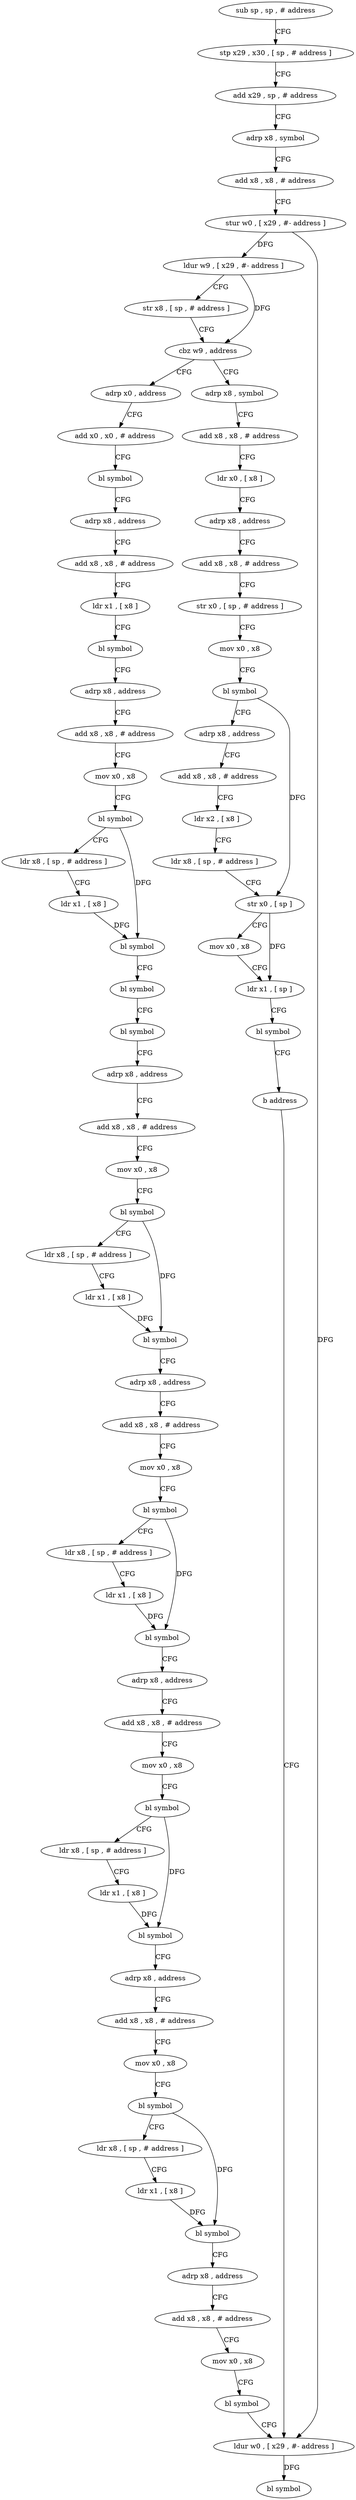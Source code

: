 digraph "func" {
"4200044" [label = "sub sp , sp , # address" ]
"4200048" [label = "stp x29 , x30 , [ sp , # address ]" ]
"4200052" [label = "add x29 , sp , # address" ]
"4200056" [label = "adrp x8 , symbol" ]
"4200060" [label = "add x8 , x8 , # address" ]
"4200064" [label = "stur w0 , [ x29 , #- address ]" ]
"4200068" [label = "ldur w9 , [ x29 , #- address ]" ]
"4200072" [label = "str x8 , [ sp , # address ]" ]
"4200076" [label = "cbz w9 , address" ]
"4200148" [label = "adrp x0 , address" ]
"4200080" [label = "adrp x8 , symbol" ]
"4200152" [label = "add x0 , x0 , # address" ]
"4200156" [label = "bl symbol" ]
"4200160" [label = "adrp x8 , address" ]
"4200164" [label = "add x8 , x8 , # address" ]
"4200168" [label = "ldr x1 , [ x8 ]" ]
"4200172" [label = "bl symbol" ]
"4200176" [label = "adrp x8 , address" ]
"4200180" [label = "add x8 , x8 , # address" ]
"4200184" [label = "mov x0 , x8" ]
"4200188" [label = "bl symbol" ]
"4200192" [label = "ldr x8 , [ sp , # address ]" ]
"4200196" [label = "ldr x1 , [ x8 ]" ]
"4200200" [label = "bl symbol" ]
"4200204" [label = "bl symbol" ]
"4200208" [label = "bl symbol" ]
"4200212" [label = "adrp x8 , address" ]
"4200216" [label = "add x8 , x8 , # address" ]
"4200220" [label = "mov x0 , x8" ]
"4200224" [label = "bl symbol" ]
"4200228" [label = "ldr x8 , [ sp , # address ]" ]
"4200232" [label = "ldr x1 , [ x8 ]" ]
"4200236" [label = "bl symbol" ]
"4200240" [label = "adrp x8 , address" ]
"4200244" [label = "add x8 , x8 , # address" ]
"4200248" [label = "mov x0 , x8" ]
"4200252" [label = "bl symbol" ]
"4200256" [label = "ldr x8 , [ sp , # address ]" ]
"4200260" [label = "ldr x1 , [ x8 ]" ]
"4200264" [label = "bl symbol" ]
"4200268" [label = "adrp x8 , address" ]
"4200272" [label = "add x8 , x8 , # address" ]
"4200276" [label = "mov x0 , x8" ]
"4200280" [label = "bl symbol" ]
"4200284" [label = "ldr x8 , [ sp , # address ]" ]
"4200288" [label = "ldr x1 , [ x8 ]" ]
"4200292" [label = "bl symbol" ]
"4200296" [label = "adrp x8 , address" ]
"4200300" [label = "add x8 , x8 , # address" ]
"4200304" [label = "mov x0 , x8" ]
"4200308" [label = "bl symbol" ]
"4200312" [label = "ldr x8 , [ sp , # address ]" ]
"4200316" [label = "ldr x1 , [ x8 ]" ]
"4200320" [label = "bl symbol" ]
"4200324" [label = "adrp x8 , address" ]
"4200328" [label = "add x8 , x8 , # address" ]
"4200332" [label = "mov x0 , x8" ]
"4200336" [label = "bl symbol" ]
"4200340" [label = "ldur w0 , [ x29 , #- address ]" ]
"4200084" [label = "add x8 , x8 , # address" ]
"4200088" [label = "ldr x0 , [ x8 ]" ]
"4200092" [label = "adrp x8 , address" ]
"4200096" [label = "add x8 , x8 , # address" ]
"4200100" [label = "str x0 , [ sp , # address ]" ]
"4200104" [label = "mov x0 , x8" ]
"4200108" [label = "bl symbol" ]
"4200112" [label = "adrp x8 , address" ]
"4200116" [label = "add x8 , x8 , # address" ]
"4200120" [label = "ldr x2 , [ x8 ]" ]
"4200124" [label = "ldr x8 , [ sp , # address ]" ]
"4200128" [label = "str x0 , [ sp ]" ]
"4200132" [label = "mov x0 , x8" ]
"4200136" [label = "ldr x1 , [ sp ]" ]
"4200140" [label = "bl symbol" ]
"4200144" [label = "b address" ]
"4200344" [label = "bl symbol" ]
"4200044" -> "4200048" [ label = "CFG" ]
"4200048" -> "4200052" [ label = "CFG" ]
"4200052" -> "4200056" [ label = "CFG" ]
"4200056" -> "4200060" [ label = "CFG" ]
"4200060" -> "4200064" [ label = "CFG" ]
"4200064" -> "4200068" [ label = "DFG" ]
"4200064" -> "4200340" [ label = "DFG" ]
"4200068" -> "4200072" [ label = "CFG" ]
"4200068" -> "4200076" [ label = "DFG" ]
"4200072" -> "4200076" [ label = "CFG" ]
"4200076" -> "4200148" [ label = "CFG" ]
"4200076" -> "4200080" [ label = "CFG" ]
"4200148" -> "4200152" [ label = "CFG" ]
"4200080" -> "4200084" [ label = "CFG" ]
"4200152" -> "4200156" [ label = "CFG" ]
"4200156" -> "4200160" [ label = "CFG" ]
"4200160" -> "4200164" [ label = "CFG" ]
"4200164" -> "4200168" [ label = "CFG" ]
"4200168" -> "4200172" [ label = "CFG" ]
"4200172" -> "4200176" [ label = "CFG" ]
"4200176" -> "4200180" [ label = "CFG" ]
"4200180" -> "4200184" [ label = "CFG" ]
"4200184" -> "4200188" [ label = "CFG" ]
"4200188" -> "4200192" [ label = "CFG" ]
"4200188" -> "4200200" [ label = "DFG" ]
"4200192" -> "4200196" [ label = "CFG" ]
"4200196" -> "4200200" [ label = "DFG" ]
"4200200" -> "4200204" [ label = "CFG" ]
"4200204" -> "4200208" [ label = "CFG" ]
"4200208" -> "4200212" [ label = "CFG" ]
"4200212" -> "4200216" [ label = "CFG" ]
"4200216" -> "4200220" [ label = "CFG" ]
"4200220" -> "4200224" [ label = "CFG" ]
"4200224" -> "4200228" [ label = "CFG" ]
"4200224" -> "4200236" [ label = "DFG" ]
"4200228" -> "4200232" [ label = "CFG" ]
"4200232" -> "4200236" [ label = "DFG" ]
"4200236" -> "4200240" [ label = "CFG" ]
"4200240" -> "4200244" [ label = "CFG" ]
"4200244" -> "4200248" [ label = "CFG" ]
"4200248" -> "4200252" [ label = "CFG" ]
"4200252" -> "4200256" [ label = "CFG" ]
"4200252" -> "4200264" [ label = "DFG" ]
"4200256" -> "4200260" [ label = "CFG" ]
"4200260" -> "4200264" [ label = "DFG" ]
"4200264" -> "4200268" [ label = "CFG" ]
"4200268" -> "4200272" [ label = "CFG" ]
"4200272" -> "4200276" [ label = "CFG" ]
"4200276" -> "4200280" [ label = "CFG" ]
"4200280" -> "4200284" [ label = "CFG" ]
"4200280" -> "4200292" [ label = "DFG" ]
"4200284" -> "4200288" [ label = "CFG" ]
"4200288" -> "4200292" [ label = "DFG" ]
"4200292" -> "4200296" [ label = "CFG" ]
"4200296" -> "4200300" [ label = "CFG" ]
"4200300" -> "4200304" [ label = "CFG" ]
"4200304" -> "4200308" [ label = "CFG" ]
"4200308" -> "4200312" [ label = "CFG" ]
"4200308" -> "4200320" [ label = "DFG" ]
"4200312" -> "4200316" [ label = "CFG" ]
"4200316" -> "4200320" [ label = "DFG" ]
"4200320" -> "4200324" [ label = "CFG" ]
"4200324" -> "4200328" [ label = "CFG" ]
"4200328" -> "4200332" [ label = "CFG" ]
"4200332" -> "4200336" [ label = "CFG" ]
"4200336" -> "4200340" [ label = "CFG" ]
"4200340" -> "4200344" [ label = "DFG" ]
"4200084" -> "4200088" [ label = "CFG" ]
"4200088" -> "4200092" [ label = "CFG" ]
"4200092" -> "4200096" [ label = "CFG" ]
"4200096" -> "4200100" [ label = "CFG" ]
"4200100" -> "4200104" [ label = "CFG" ]
"4200104" -> "4200108" [ label = "CFG" ]
"4200108" -> "4200112" [ label = "CFG" ]
"4200108" -> "4200128" [ label = "DFG" ]
"4200112" -> "4200116" [ label = "CFG" ]
"4200116" -> "4200120" [ label = "CFG" ]
"4200120" -> "4200124" [ label = "CFG" ]
"4200124" -> "4200128" [ label = "CFG" ]
"4200128" -> "4200132" [ label = "CFG" ]
"4200128" -> "4200136" [ label = "DFG" ]
"4200132" -> "4200136" [ label = "CFG" ]
"4200136" -> "4200140" [ label = "CFG" ]
"4200140" -> "4200144" [ label = "CFG" ]
"4200144" -> "4200340" [ label = "CFG" ]
}
